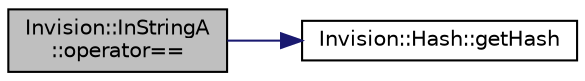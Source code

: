 digraph "Invision::InStringA::operator=="
{
 // LATEX_PDF_SIZE
  edge [fontname="Helvetica",fontsize="10",labelfontname="Helvetica",labelfontsize="10"];
  node [fontname="Helvetica",fontsize="10",shape=record];
  rankdir="LR";
  Node1 [label="Invision::InStringA\l::operator==",height=0.2,width=0.4,color="black", fillcolor="grey75", style="filled", fontcolor="black",tooltip=" "];
  Node1 -> Node2 [color="midnightblue",fontsize="10",style="solid",fontname="Helvetica"];
  Node2 [label="Invision::Hash::getHash",height=0.2,width=0.4,color="black", fillcolor="white", style="filled",URL="$class_invision_1_1_hash.html#a85568bcafe214d772f8855d0cfcfafef",tooltip=" "];
}
